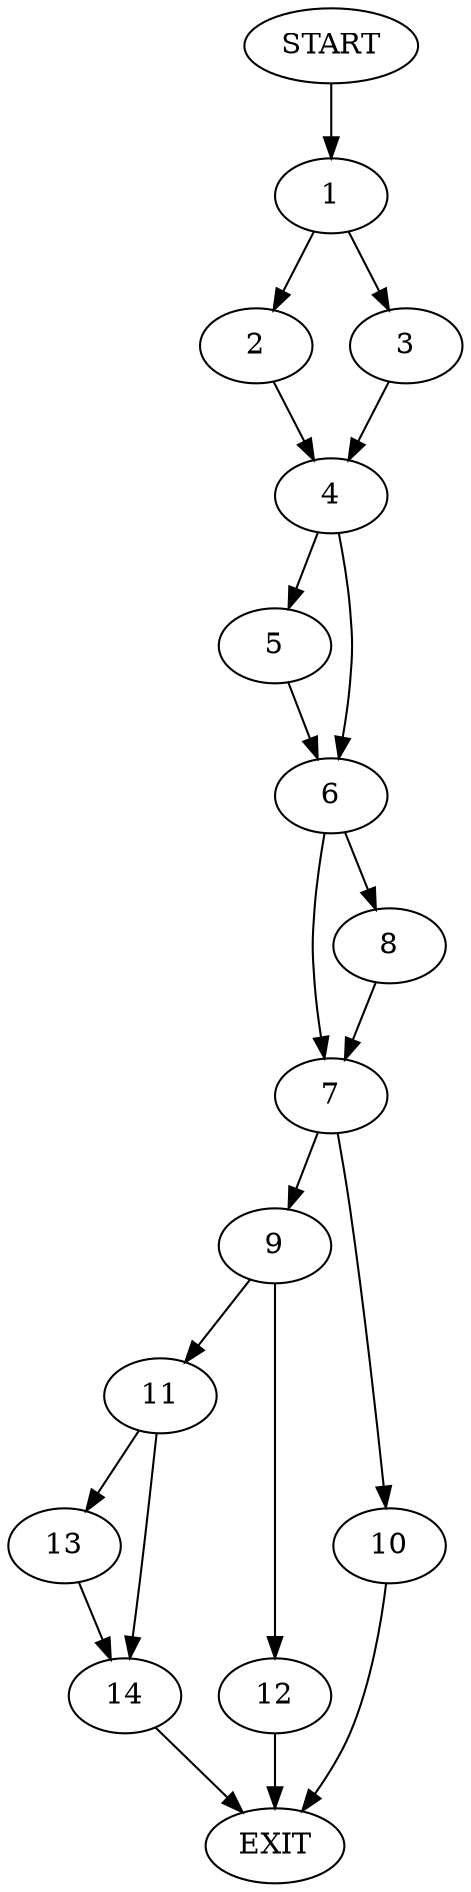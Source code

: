 digraph {
0 [label="START"]
15 [label="EXIT"]
0 -> 1
1 -> 2
1 -> 3
2 -> 4
3 -> 4
4 -> 5
4 -> 6
6 -> 7
6 -> 8
5 -> 6
8 -> 7
7 -> 9
7 -> 10
9 -> 11
9 -> 12
10 -> 15
11 -> 13
11 -> 14
12 -> 15
13 -> 14
14 -> 15
}
